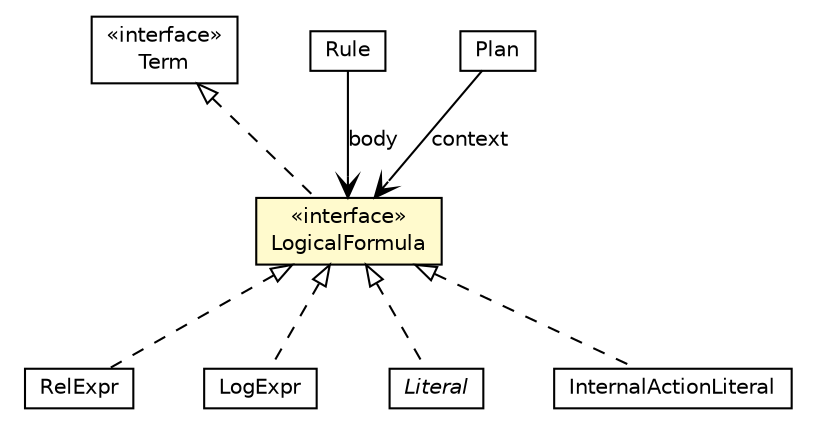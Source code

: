 #!/usr/local/bin/dot
#
# Class diagram 
# Generated by UMLGraph version R5_6 (http://www.umlgraph.org/)
#

digraph G {
	edge [fontname="Helvetica",fontsize=10,labelfontname="Helvetica",labelfontsize=10];
	node [fontname="Helvetica",fontsize=10,shape=plaintext];
	nodesep=0.25;
	ranksep=0.5;
	// jason.asSyntax.Term
	c43329 [label=<<table title="jason.asSyntax.Term" border="0" cellborder="1" cellspacing="0" cellpadding="2" port="p" href="./Term.html">
		<tr><td><table border="0" cellspacing="0" cellpadding="1">
<tr><td align="center" balign="center"> &#171;interface&#187; </td></tr>
<tr><td align="center" balign="center"> Term </td></tr>
		</table></td></tr>
		</table>>, URL="./Term.html", fontname="Helvetica", fontcolor="black", fontsize=10.0];
	// jason.asSyntax.Rule
	c43334 [label=<<table title="jason.asSyntax.Rule" border="0" cellborder="1" cellspacing="0" cellpadding="2" port="p" href="./Rule.html">
		<tr><td><table border="0" cellspacing="0" cellpadding="1">
<tr><td align="center" balign="center"> Rule </td></tr>
		</table></td></tr>
		</table>>, URL="./Rule.html", fontname="Helvetica", fontcolor="black", fontsize=10.0];
	// jason.asSyntax.RelExpr
	c43335 [label=<<table title="jason.asSyntax.RelExpr" border="0" cellborder="1" cellspacing="0" cellpadding="2" port="p" href="./RelExpr.html">
		<tr><td><table border="0" cellspacing="0" cellpadding="1">
<tr><td align="center" balign="center"> RelExpr </td></tr>
		</table></td></tr>
		</table>>, URL="./RelExpr.html", fontname="Helvetica", fontcolor="black", fontsize=10.0];
	// jason.asSyntax.Plan
	c43343 [label=<<table title="jason.asSyntax.Plan" border="0" cellborder="1" cellspacing="0" cellpadding="2" port="p" href="./Plan.html">
		<tr><td><table border="0" cellspacing="0" cellpadding="1">
<tr><td align="center" balign="center"> Plan </td></tr>
		</table></td></tr>
		</table>>, URL="./Plan.html", fontname="Helvetica", fontcolor="black", fontsize=10.0];
	// jason.asSyntax.LogicalFormula
	c43348 [label=<<table title="jason.asSyntax.LogicalFormula" border="0" cellborder="1" cellspacing="0" cellpadding="2" port="p" bgcolor="lemonChiffon" href="./LogicalFormula.html">
		<tr><td><table border="0" cellspacing="0" cellpadding="1">
<tr><td align="center" balign="center"> &#171;interface&#187; </td></tr>
<tr><td align="center" balign="center"> LogicalFormula </td></tr>
		</table></td></tr>
		</table>>, URL="./LogicalFormula.html", fontname="Helvetica", fontcolor="black", fontsize=10.0];
	// jason.asSyntax.LogExpr
	c43349 [label=<<table title="jason.asSyntax.LogExpr" border="0" cellborder="1" cellspacing="0" cellpadding="2" port="p" href="./LogExpr.html">
		<tr><td><table border="0" cellspacing="0" cellpadding="1">
<tr><td align="center" balign="center"> LogExpr </td></tr>
		</table></td></tr>
		</table>>, URL="./LogExpr.html", fontname="Helvetica", fontcolor="black", fontsize=10.0];
	// jason.asSyntax.Literal
	c43352 [label=<<table title="jason.asSyntax.Literal" border="0" cellborder="1" cellspacing="0" cellpadding="2" port="p" href="./Literal.html">
		<tr><td><table border="0" cellspacing="0" cellpadding="1">
<tr><td align="center" balign="center"><font face="Helvetica-Oblique"> Literal </font></td></tr>
		</table></td></tr>
		</table>>, URL="./Literal.html", fontname="Helvetica", fontcolor="black", fontsize=10.0];
	// jason.asSyntax.InternalActionLiteral
	c43359 [label=<<table title="jason.asSyntax.InternalActionLiteral" border="0" cellborder="1" cellspacing="0" cellpadding="2" port="p" href="./InternalActionLiteral.html">
		<tr><td><table border="0" cellspacing="0" cellpadding="1">
<tr><td align="center" balign="center"> InternalActionLiteral </td></tr>
		</table></td></tr>
		</table>>, URL="./InternalActionLiteral.html", fontname="Helvetica", fontcolor="black", fontsize=10.0];
	// jason.asSyntax.Rule NAVASSOC jason.asSyntax.LogicalFormula
	c43334:p -> c43348:p [taillabel="", label="body", headlabel="", fontname="Helvetica", fontcolor="black", fontsize=10.0, color="black", arrowhead=open];
	//jason.asSyntax.RelExpr implements jason.asSyntax.LogicalFormula
	c43348:p -> c43335:p [dir=back,arrowtail=empty,style=dashed];
	// jason.asSyntax.Plan NAVASSOC jason.asSyntax.LogicalFormula
	c43343:p -> c43348:p [taillabel="", label="context", headlabel="", fontname="Helvetica", fontcolor="black", fontsize=10.0, color="black", arrowhead=open];
	//jason.asSyntax.LogicalFormula implements jason.asSyntax.Term
	c43329:p -> c43348:p [dir=back,arrowtail=empty,style=dashed];
	//jason.asSyntax.LogExpr implements jason.asSyntax.LogicalFormula
	c43348:p -> c43349:p [dir=back,arrowtail=empty,style=dashed];
	//jason.asSyntax.Literal implements jason.asSyntax.LogicalFormula
	c43348:p -> c43352:p [dir=back,arrowtail=empty,style=dashed];
	//jason.asSyntax.InternalActionLiteral implements jason.asSyntax.LogicalFormula
	c43348:p -> c43359:p [dir=back,arrowtail=empty,style=dashed];
}

